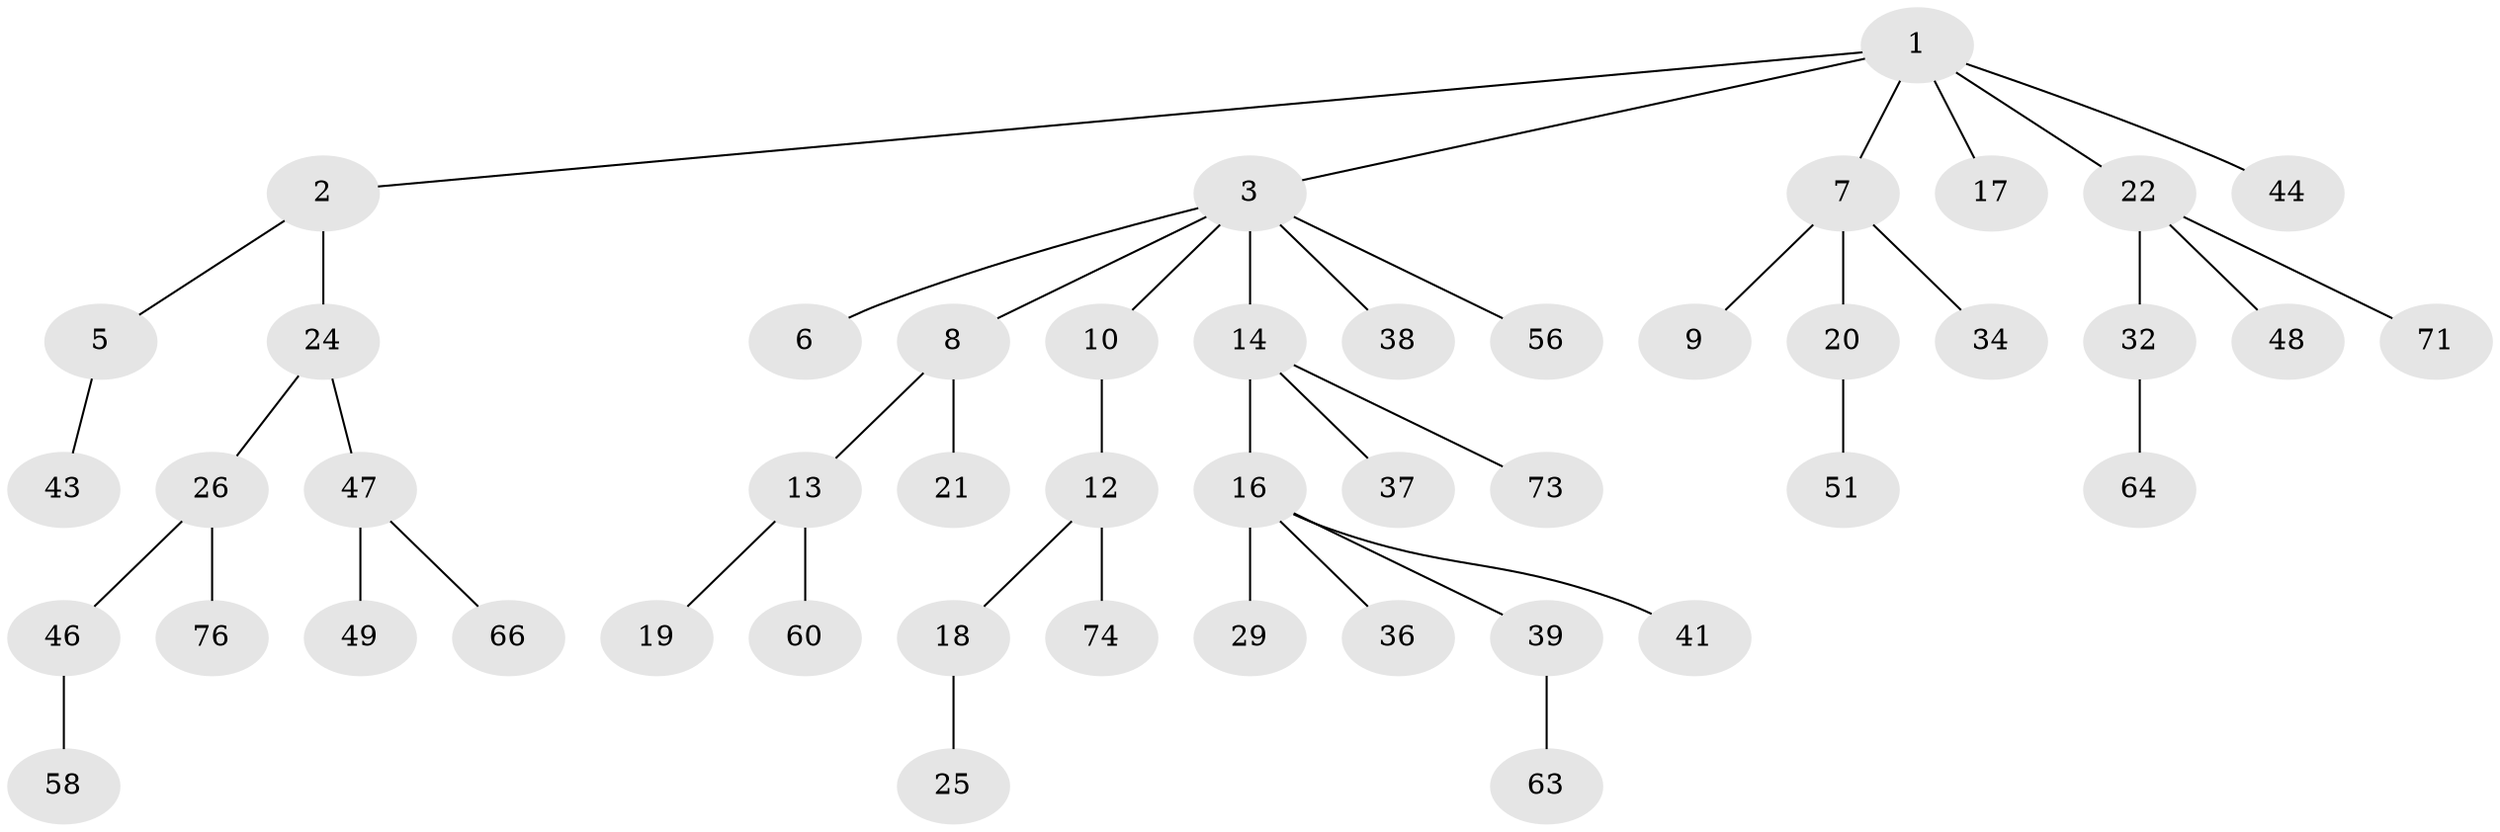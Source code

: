 // original degree distribution, {7: 0.013157894736842105, 4: 0.07894736842105263, 5: 0.039473684210526314, 2: 0.3157894736842105, 3: 0.09210526315789473, 1: 0.4605263157894737}
// Generated by graph-tools (version 1.1) at 2025/42/03/06/25 10:42:02]
// undirected, 47 vertices, 46 edges
graph export_dot {
graph [start="1"]
  node [color=gray90,style=filled];
  1 [super="+75"];
  2 [super="+72"];
  3 [super="+4"];
  5 [super="+11"];
  6 [super="+15"];
  7 [super="+30"];
  8;
  9;
  10 [super="+59"];
  12 [super="+67"];
  13 [super="+35"];
  14 [super="+27"];
  16 [super="+23"];
  17 [super="+42"];
  18 [super="+33"];
  19;
  20 [super="+31"];
  21 [super="+28"];
  22 [super="+55"];
  24 [super="+50"];
  25 [super="+69"];
  26 [super="+45"];
  29;
  32 [super="+57"];
  34 [super="+53"];
  36 [super="+62"];
  37 [super="+40"];
  38;
  39 [super="+70"];
  41 [super="+65"];
  43 [super="+54"];
  44;
  46;
  47 [super="+61"];
  48 [super="+52"];
  49;
  51;
  56;
  58;
  60;
  63;
  64 [super="+68"];
  66;
  71;
  73;
  74;
  76;
  1 -- 2;
  1 -- 3;
  1 -- 7;
  1 -- 17;
  1 -- 22;
  1 -- 44;
  2 -- 5;
  2 -- 24;
  3 -- 6;
  3 -- 8;
  3 -- 38;
  3 -- 56;
  3 -- 10;
  3 -- 14;
  5 -- 43;
  7 -- 9;
  7 -- 20;
  7 -- 34;
  8 -- 13;
  8 -- 21;
  10 -- 12;
  12 -- 18;
  12 -- 74;
  13 -- 19;
  13 -- 60;
  14 -- 16;
  14 -- 37;
  14 -- 73;
  16 -- 29;
  16 -- 39;
  16 -- 41;
  16 -- 36;
  18 -- 25;
  20 -- 51;
  22 -- 32;
  22 -- 48;
  22 -- 71;
  24 -- 26;
  24 -- 47;
  26 -- 76;
  26 -- 46;
  32 -- 64;
  39 -- 63;
  46 -- 58;
  47 -- 49;
  47 -- 66;
}
